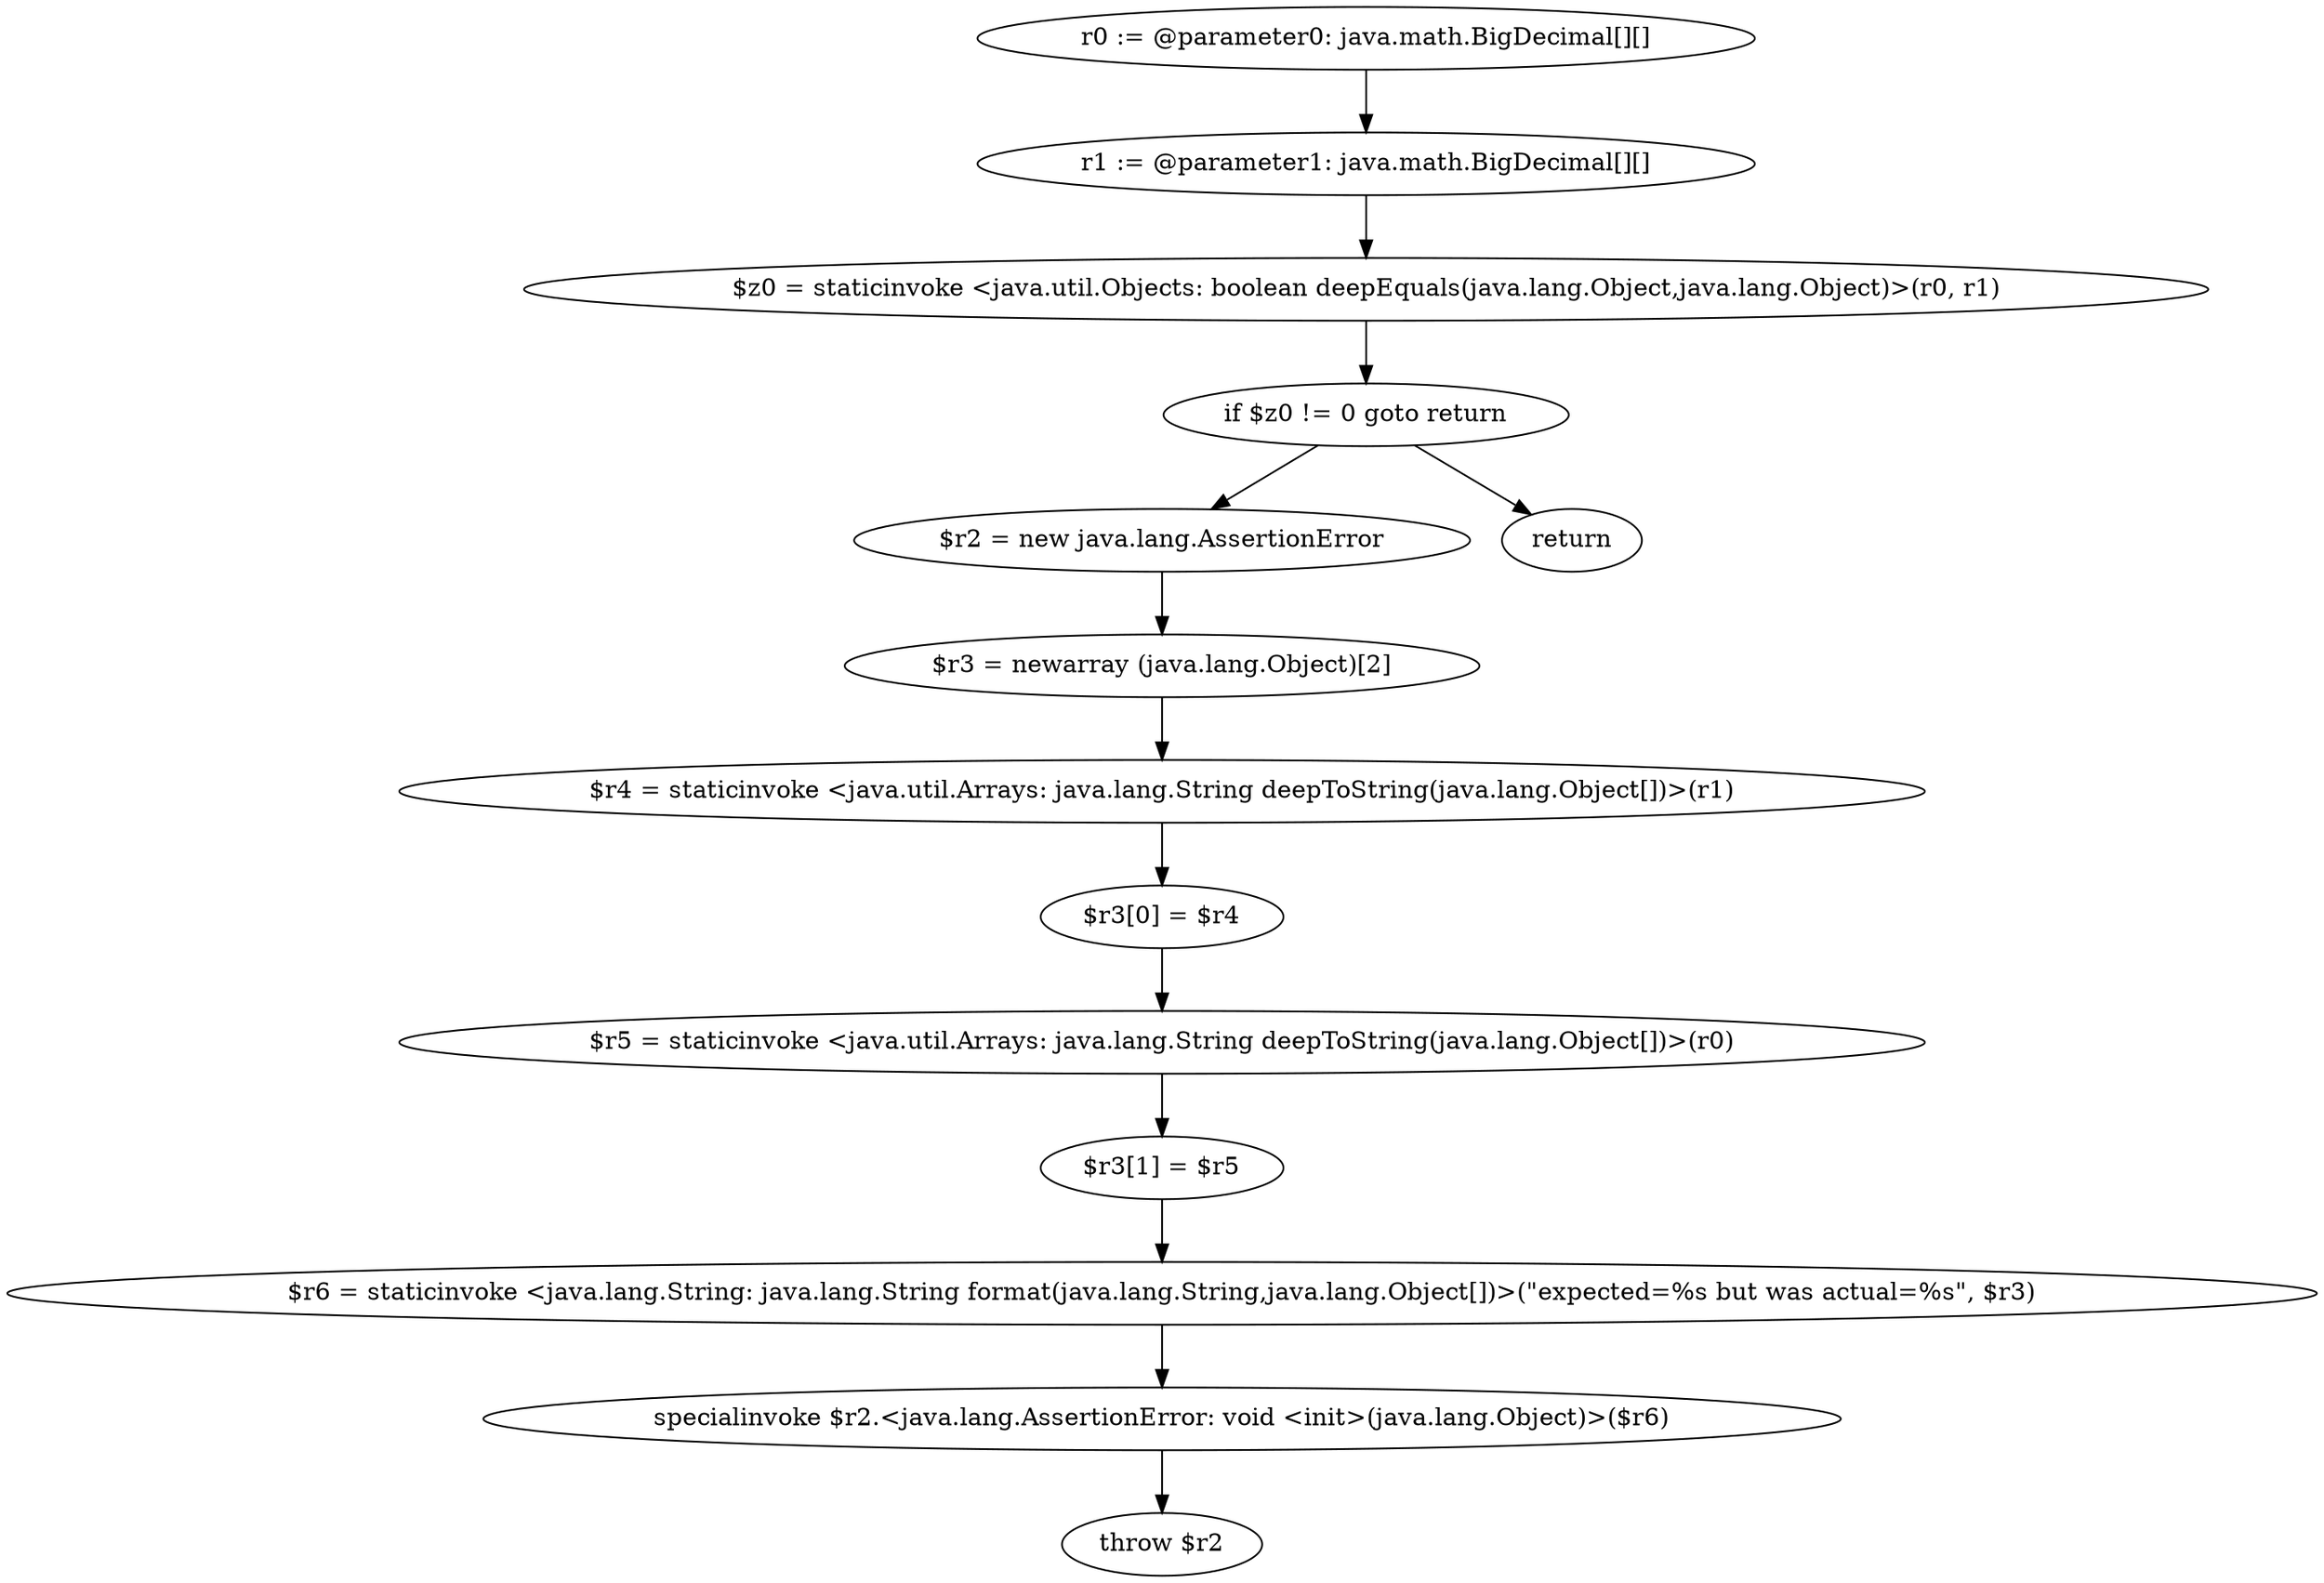 digraph "unitGraph" {
    "r0 := @parameter0: java.math.BigDecimal[][]"
    "r1 := @parameter1: java.math.BigDecimal[][]"
    "$z0 = staticinvoke <java.util.Objects: boolean deepEquals(java.lang.Object,java.lang.Object)>(r0, r1)"
    "if $z0 != 0 goto return"
    "$r2 = new java.lang.AssertionError"
    "$r3 = newarray (java.lang.Object)[2]"
    "$r4 = staticinvoke <java.util.Arrays: java.lang.String deepToString(java.lang.Object[])>(r1)"
    "$r3[0] = $r4"
    "$r5 = staticinvoke <java.util.Arrays: java.lang.String deepToString(java.lang.Object[])>(r0)"
    "$r3[1] = $r5"
    "$r6 = staticinvoke <java.lang.String: java.lang.String format(java.lang.String,java.lang.Object[])>(\"expected=%s but was actual=%s\", $r3)"
    "specialinvoke $r2.<java.lang.AssertionError: void <init>(java.lang.Object)>($r6)"
    "throw $r2"
    "return"
    "r0 := @parameter0: java.math.BigDecimal[][]"->"r1 := @parameter1: java.math.BigDecimal[][]";
    "r1 := @parameter1: java.math.BigDecimal[][]"->"$z0 = staticinvoke <java.util.Objects: boolean deepEquals(java.lang.Object,java.lang.Object)>(r0, r1)";
    "$z0 = staticinvoke <java.util.Objects: boolean deepEquals(java.lang.Object,java.lang.Object)>(r0, r1)"->"if $z0 != 0 goto return";
    "if $z0 != 0 goto return"->"$r2 = new java.lang.AssertionError";
    "if $z0 != 0 goto return"->"return";
    "$r2 = new java.lang.AssertionError"->"$r3 = newarray (java.lang.Object)[2]";
    "$r3 = newarray (java.lang.Object)[2]"->"$r4 = staticinvoke <java.util.Arrays: java.lang.String deepToString(java.lang.Object[])>(r1)";
    "$r4 = staticinvoke <java.util.Arrays: java.lang.String deepToString(java.lang.Object[])>(r1)"->"$r3[0] = $r4";
    "$r3[0] = $r4"->"$r5 = staticinvoke <java.util.Arrays: java.lang.String deepToString(java.lang.Object[])>(r0)";
    "$r5 = staticinvoke <java.util.Arrays: java.lang.String deepToString(java.lang.Object[])>(r0)"->"$r3[1] = $r5";
    "$r3[1] = $r5"->"$r6 = staticinvoke <java.lang.String: java.lang.String format(java.lang.String,java.lang.Object[])>(\"expected=%s but was actual=%s\", $r3)";
    "$r6 = staticinvoke <java.lang.String: java.lang.String format(java.lang.String,java.lang.Object[])>(\"expected=%s but was actual=%s\", $r3)"->"specialinvoke $r2.<java.lang.AssertionError: void <init>(java.lang.Object)>($r6)";
    "specialinvoke $r2.<java.lang.AssertionError: void <init>(java.lang.Object)>($r6)"->"throw $r2";
}
